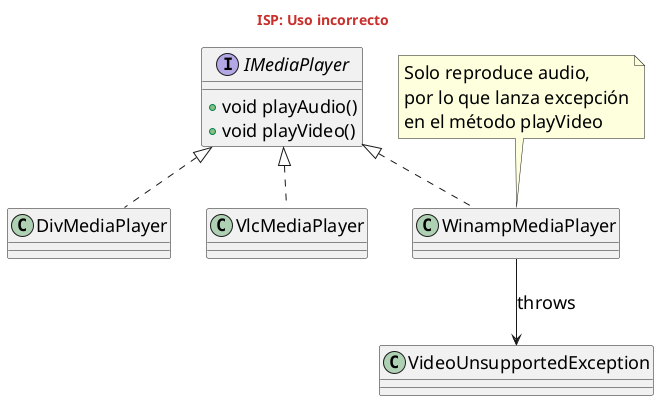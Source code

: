 @startuml
skinparam backgroundcolor transparent
skinparam classFontSize 18
skinparam noteFontSize 18
skinparam arrowFontSize 18
skinparam classAttributeFontSize 18

skinparam titleFontColor #c9302c

Title ISP: Uso incorrecto

interface IMediaPlayer{
    + void playAudio()
    + void playVideo()
}

class DivMediaPlayer implements IMediaPlayer
class VlcMediaPlayer implements IMediaPlayer
class WinampMediaPlayer implements IMediaPlayer
class VideoUnsupportedException

WinampMediaPlayer --> VideoUnsupportedException : throws

note top of WinampMediaPlayer{
    Solo reproduce audio,
    por lo que lanza excepción
    en el método playVideo
}

@enduml